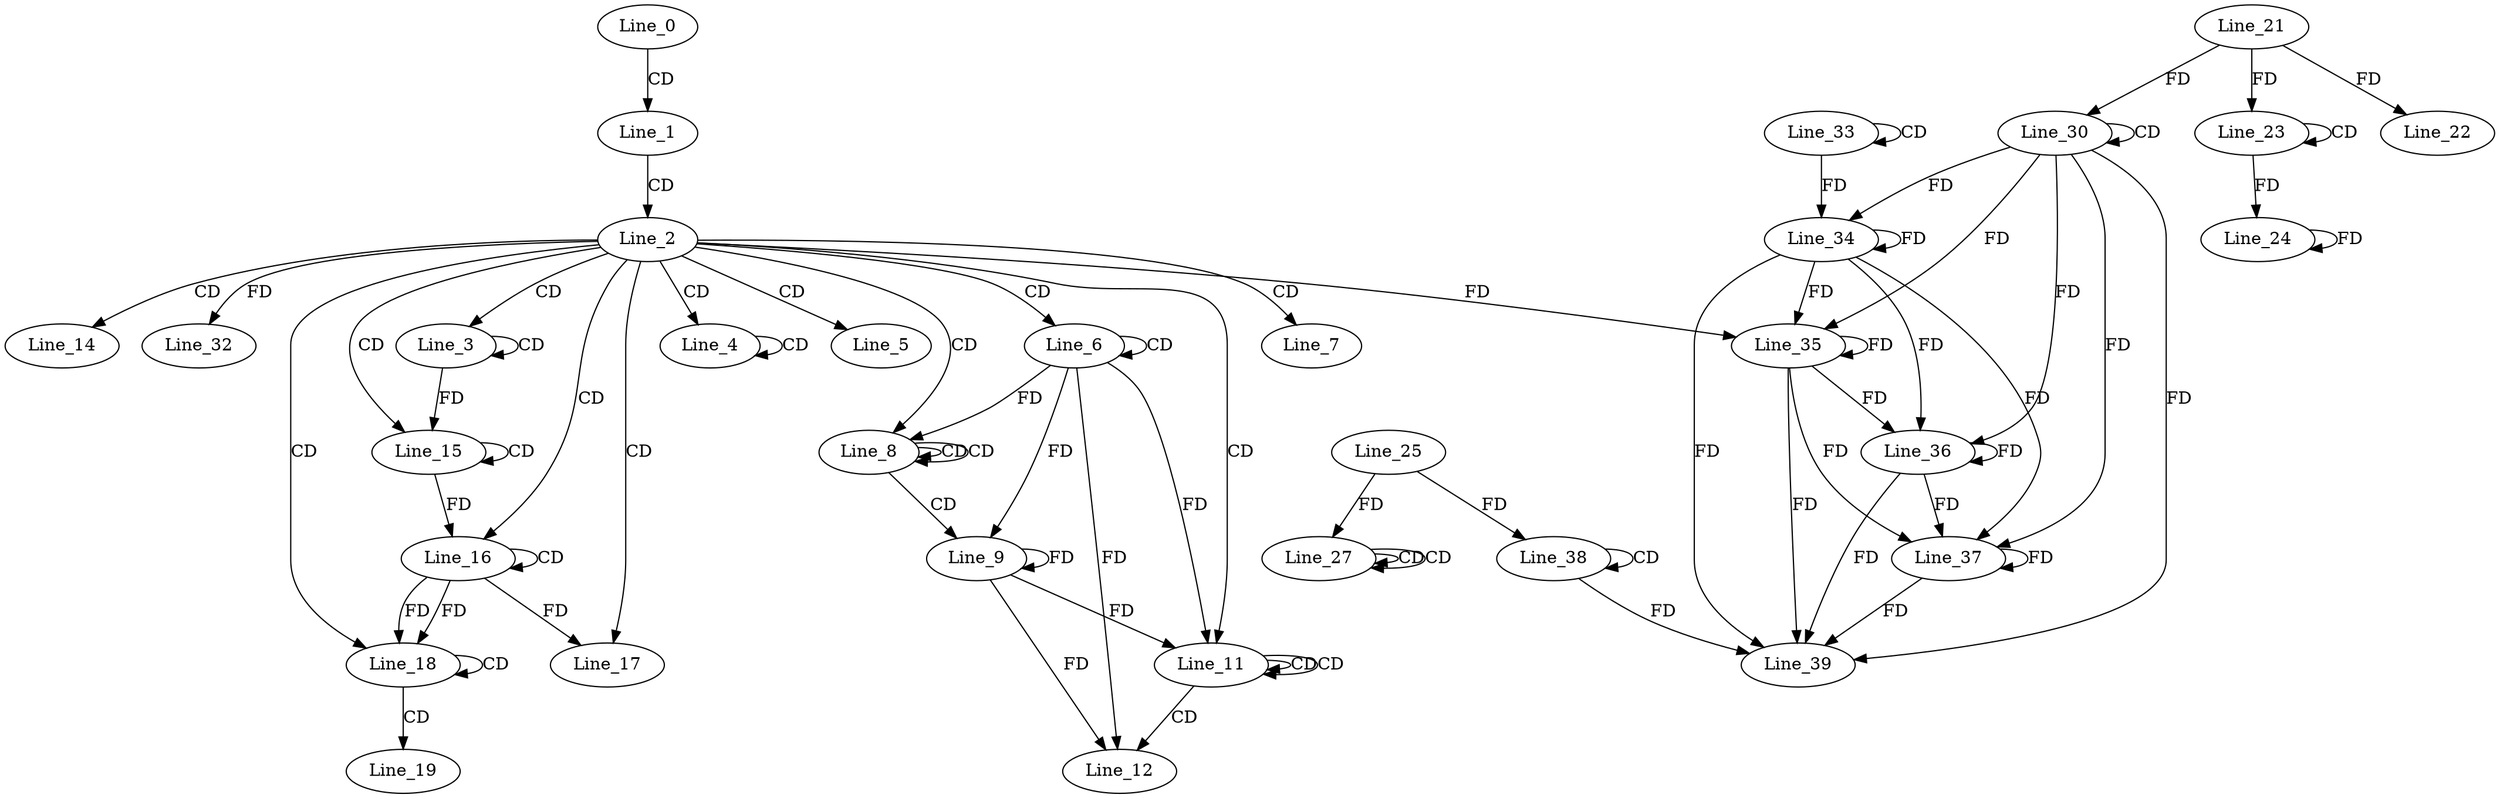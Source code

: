 digraph G {
  Line_0;
  Line_1;
  Line_2;
  Line_3;
  Line_3;
  Line_4;
  Line_4;
  Line_5;
  Line_6;
  Line_6;
  Line_7;
  Line_8;
  Line_8;
  Line_8;
  Line_9;
  Line_11;
  Line_11;
  Line_11;
  Line_12;
  Line_14;
  Line_14;
  Line_15;
  Line_15;
  Line_16;
  Line_16;
  Line_17;
  Line_18;
  Line_18;
  Line_19;
  Line_21;
  Line_22;
  Line_23;
  Line_23;
  Line_23;
  Line_23;
  Line_24;
  Line_24;
  Line_27;
  Line_27;
  Line_27;
  Line_25;
  Line_30;
  Line_30;
  Line_30;
  Line_32;
  Line_33;
  Line_33;
  Line_34;
  Line_34;
  Line_35;
  Line_35;
  Line_35;
  Line_36;
  Line_36;
  Line_37;
  Line_37;
  Line_38;
  Line_38;
  Line_39;
  Line_39;
  Line_0 -> Line_1 [ label="CD" ];
  Line_1 -> Line_2 [ label="CD" ];
  Line_2 -> Line_3 [ label="CD" ];
  Line_3 -> Line_3 [ label="CD" ];
  Line_2 -> Line_4 [ label="CD" ];
  Line_4 -> Line_4 [ label="CD" ];
  Line_2 -> Line_5 [ label="CD" ];
  Line_2 -> Line_6 [ label="CD" ];
  Line_6 -> Line_6 [ label="CD" ];
  Line_2 -> Line_7 [ label="CD" ];
  Line_2 -> Line_8 [ label="CD" ];
  Line_8 -> Line_8 [ label="CD" ];
  Line_8 -> Line_8 [ label="CD" ];
  Line_6 -> Line_8 [ label="FD" ];
  Line_8 -> Line_9 [ label="CD" ];
  Line_6 -> Line_9 [ label="FD" ];
  Line_9 -> Line_9 [ label="FD" ];
  Line_2 -> Line_11 [ label="CD" ];
  Line_11 -> Line_11 [ label="CD" ];
  Line_11 -> Line_11 [ label="CD" ];
  Line_6 -> Line_11 [ label="FD" ];
  Line_9 -> Line_11 [ label="FD" ];
  Line_11 -> Line_12 [ label="CD" ];
  Line_6 -> Line_12 [ label="FD" ];
  Line_9 -> Line_12 [ label="FD" ];
  Line_2 -> Line_14 [ label="CD" ];
  Line_2 -> Line_15 [ label="CD" ];
  Line_15 -> Line_15 [ label="CD" ];
  Line_3 -> Line_15 [ label="FD" ];
  Line_2 -> Line_16 [ label="CD" ];
  Line_16 -> Line_16 [ label="CD" ];
  Line_15 -> Line_16 [ label="FD" ];
  Line_2 -> Line_17 [ label="CD" ];
  Line_16 -> Line_17 [ label="FD" ];
  Line_2 -> Line_18 [ label="CD" ];
  Line_16 -> Line_18 [ label="FD" ];
  Line_18 -> Line_18 [ label="CD" ];
  Line_16 -> Line_18 [ label="FD" ];
  Line_18 -> Line_19 [ label="CD" ];
  Line_21 -> Line_22 [ label="FD" ];
  Line_23 -> Line_23 [ label="CD" ];
  Line_21 -> Line_23 [ label="FD" ];
  Line_23 -> Line_24 [ label="FD" ];
  Line_24 -> Line_24 [ label="FD" ];
  Line_27 -> Line_27 [ label="CD" ];
  Line_27 -> Line_27 [ label="CD" ];
  Line_25 -> Line_27 [ label="FD" ];
  Line_30 -> Line_30 [ label="CD" ];
  Line_21 -> Line_30 [ label="FD" ];
  Line_2 -> Line_32 [ label="FD" ];
  Line_33 -> Line_33 [ label="CD" ];
  Line_30 -> Line_34 [ label="FD" ];
  Line_34 -> Line_34 [ label="FD" ];
  Line_33 -> Line_34 [ label="FD" ];
  Line_30 -> Line_35 [ label="FD" ];
  Line_34 -> Line_35 [ label="FD" ];
  Line_35 -> Line_35 [ label="FD" ];
  Line_2 -> Line_35 [ label="FD" ];
  Line_30 -> Line_36 [ label="FD" ];
  Line_34 -> Line_36 [ label="FD" ];
  Line_35 -> Line_36 [ label="FD" ];
  Line_36 -> Line_36 [ label="FD" ];
  Line_30 -> Line_37 [ label="FD" ];
  Line_34 -> Line_37 [ label="FD" ];
  Line_35 -> Line_37 [ label="FD" ];
  Line_36 -> Line_37 [ label="FD" ];
  Line_37 -> Line_37 [ label="FD" ];
  Line_38 -> Line_38 [ label="CD" ];
  Line_25 -> Line_38 [ label="FD" ];
  Line_30 -> Line_39 [ label="FD" ];
  Line_34 -> Line_39 [ label="FD" ];
  Line_35 -> Line_39 [ label="FD" ];
  Line_36 -> Line_39 [ label="FD" ];
  Line_37 -> Line_39 [ label="FD" ];
  Line_38 -> Line_39 [ label="FD" ];
}
